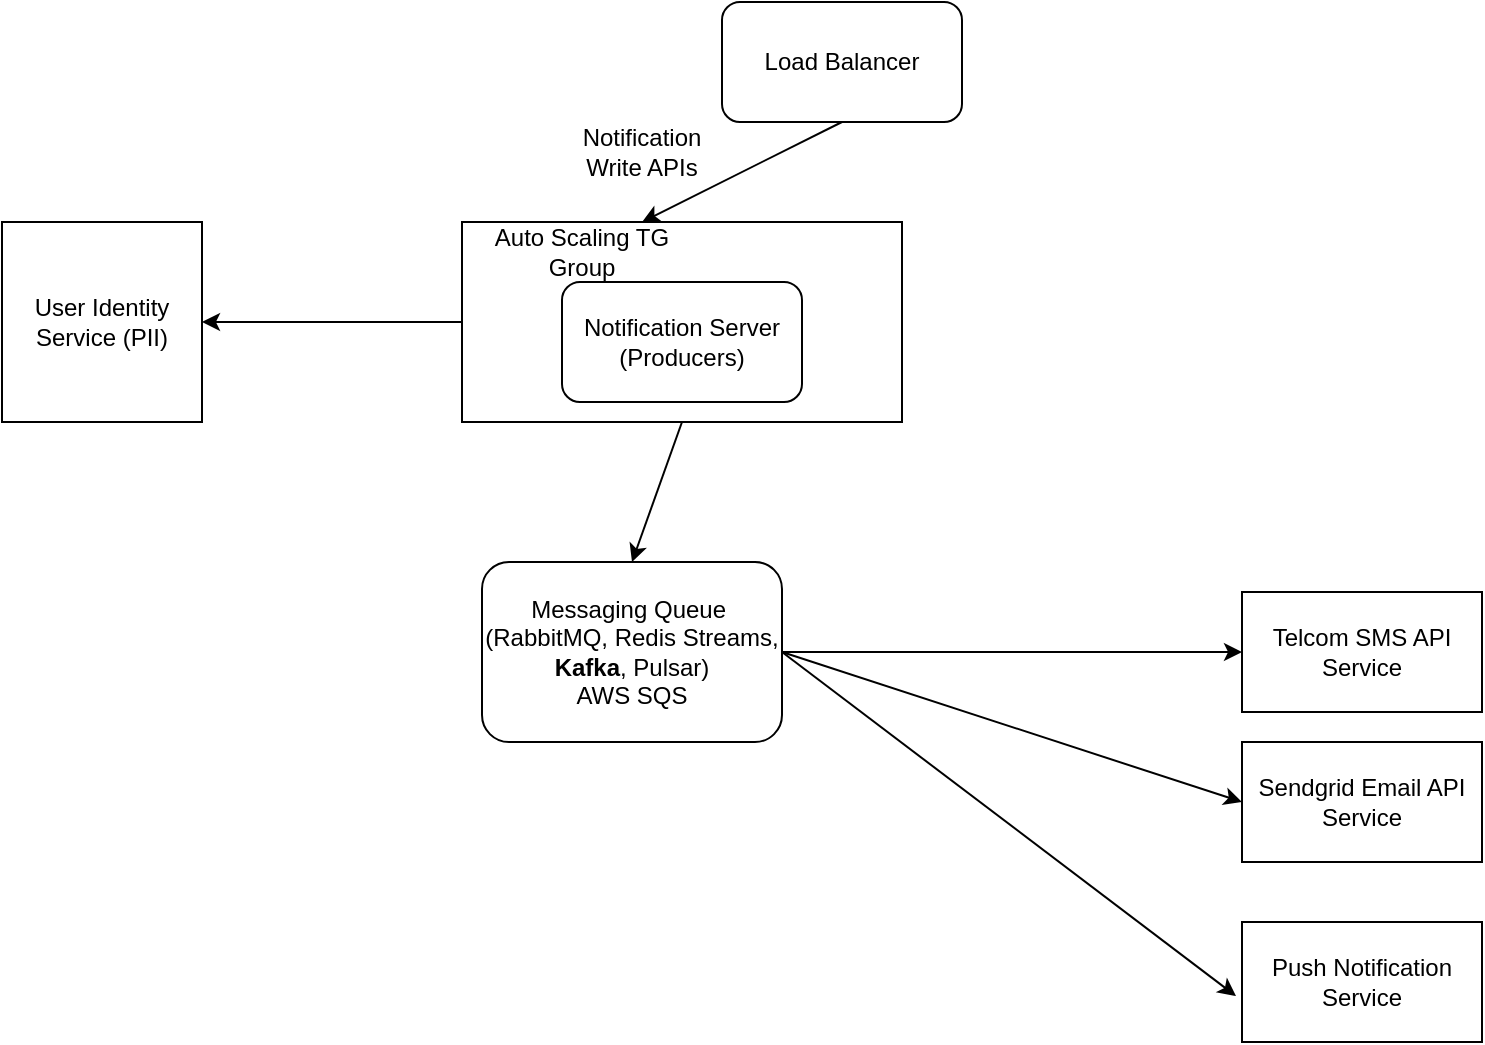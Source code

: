 <mxfile version="15.7.3" type="github">
  <diagram id="s9_dTgc7p5rhCksrBfY1" name="Page-1">
    <mxGraphModel dx="946" dy="503" grid="1" gridSize="10" guides="1" tooltips="1" connect="1" arrows="1" fold="1" page="1" pageScale="1" pageWidth="850" pageHeight="1100" math="0" shadow="0">
      <root>
        <mxCell id="0" />
        <mxCell id="1" parent="0" />
        <mxCell id="-2GKroH-sKb8QGA59u33-1" value="Load Balancer" style="rounded=1;whiteSpace=wrap;html=1;" vertex="1" parent="1">
          <mxGeometry x="450" y="140" width="120" height="60" as="geometry" />
        </mxCell>
        <mxCell id="-2GKroH-sKb8QGA59u33-2" value="" style="rounded=0;whiteSpace=wrap;html=1;" vertex="1" parent="1">
          <mxGeometry x="320" y="250" width="220" height="100" as="geometry" />
        </mxCell>
        <mxCell id="-2GKroH-sKb8QGA59u33-3" value="Auto Scaling TG Group" style="text;html=1;strokeColor=none;fillColor=none;align=center;verticalAlign=middle;whiteSpace=wrap;rounded=0;" vertex="1" parent="1">
          <mxGeometry x="320" y="250" width="120" height="30" as="geometry" />
        </mxCell>
        <mxCell id="-2GKroH-sKb8QGA59u33-4" value="Notification Server (Producers)" style="rounded=1;whiteSpace=wrap;html=1;" vertex="1" parent="1">
          <mxGeometry x="370" y="280" width="120" height="60" as="geometry" />
        </mxCell>
        <mxCell id="-2GKroH-sKb8QGA59u33-5" value="Messaging Queue&amp;nbsp;&lt;br&gt;(RabbitMQ, Redis Streams, &lt;b&gt;Kafka&lt;/b&gt;, Pulsar)&lt;br&gt;AWS SQS" style="rounded=1;whiteSpace=wrap;html=1;" vertex="1" parent="1">
          <mxGeometry x="330" y="420" width="150" height="90" as="geometry" />
        </mxCell>
        <mxCell id="-2GKroH-sKb8QGA59u33-11" value="" style="endArrow=classic;html=1;rounded=0;exitX=0.5;exitY=1;exitDx=0;exitDy=0;entryX=0.75;entryY=0;entryDx=0;entryDy=0;" edge="1" parent="1" source="-2GKroH-sKb8QGA59u33-1" target="-2GKroH-sKb8QGA59u33-3">
          <mxGeometry width="50" height="50" relative="1" as="geometry">
            <mxPoint x="380" y="180" as="sourcePoint" />
            <mxPoint x="610" y="290" as="targetPoint" />
          </mxGeometry>
        </mxCell>
        <mxCell id="-2GKroH-sKb8QGA59u33-12" value="Notification Write APIs" style="text;html=1;strokeColor=none;fillColor=none;align=center;verticalAlign=middle;whiteSpace=wrap;rounded=0;" vertex="1" parent="1">
          <mxGeometry x="380" y="200" width="60" height="30" as="geometry" />
        </mxCell>
        <mxCell id="-2GKroH-sKb8QGA59u33-13" value="" style="endArrow=classic;html=1;rounded=0;exitX=0.5;exitY=1;exitDx=0;exitDy=0;entryX=0.5;entryY=0;entryDx=0;entryDy=0;" edge="1" parent="1" source="-2GKroH-sKb8QGA59u33-2" target="-2GKroH-sKb8QGA59u33-5">
          <mxGeometry width="50" height="50" relative="1" as="geometry">
            <mxPoint x="560" y="340" as="sourcePoint" />
            <mxPoint x="610" y="290" as="targetPoint" />
          </mxGeometry>
        </mxCell>
        <mxCell id="-2GKroH-sKb8QGA59u33-18" value="Telcom SMS API Service" style="rounded=0;whiteSpace=wrap;html=1;" vertex="1" parent="1">
          <mxGeometry x="710" y="435" width="120" height="60" as="geometry" />
        </mxCell>
        <mxCell id="-2GKroH-sKb8QGA59u33-19" value="" style="endArrow=classic;html=1;rounded=0;exitX=1;exitY=0.5;exitDx=0;exitDy=0;entryX=0;entryY=0.5;entryDx=0;entryDy=0;" edge="1" parent="1" source="-2GKroH-sKb8QGA59u33-5" target="-2GKroH-sKb8QGA59u33-18">
          <mxGeometry width="50" height="50" relative="1" as="geometry">
            <mxPoint x="645" y="350" as="sourcePoint" />
            <mxPoint x="670" y="300" as="targetPoint" />
          </mxGeometry>
        </mxCell>
        <mxCell id="-2GKroH-sKb8QGA59u33-21" value="Sendgrid Email API Service" style="rounded=0;whiteSpace=wrap;html=1;" vertex="1" parent="1">
          <mxGeometry x="710" y="510" width="120" height="60" as="geometry" />
        </mxCell>
        <mxCell id="-2GKroH-sKb8QGA59u33-22" value="" style="endArrow=classic;html=1;rounded=0;exitX=1;exitY=0.5;exitDx=0;exitDy=0;entryX=0;entryY=0.5;entryDx=0;entryDy=0;" edge="1" parent="1" source="-2GKroH-sKb8QGA59u33-5" target="-2GKroH-sKb8QGA59u33-21">
          <mxGeometry width="50" height="50" relative="1" as="geometry">
            <mxPoint x="645" y="350" as="sourcePoint" />
            <mxPoint x="670" y="330" as="targetPoint" />
          </mxGeometry>
        </mxCell>
        <mxCell id="-2GKroH-sKb8QGA59u33-23" value="Push Notification Service" style="rounded=0;whiteSpace=wrap;html=1;" vertex="1" parent="1">
          <mxGeometry x="710" y="600" width="120" height="60" as="geometry" />
        </mxCell>
        <mxCell id="-2GKroH-sKb8QGA59u33-24" value="" style="endArrow=classic;html=1;rounded=0;entryX=-0.025;entryY=0.617;entryDx=0;entryDy=0;entryPerimeter=0;" edge="1" parent="1" target="-2GKroH-sKb8QGA59u33-23">
          <mxGeometry width="50" height="50" relative="1" as="geometry">
            <mxPoint x="480" y="465" as="sourcePoint" />
            <mxPoint x="710" y="450" as="targetPoint" />
          </mxGeometry>
        </mxCell>
        <mxCell id="-2GKroH-sKb8QGA59u33-32" value="User Identity Service (PII)" style="whiteSpace=wrap;html=1;aspect=fixed;" vertex="1" parent="1">
          <mxGeometry x="90" y="250" width="100" height="100" as="geometry" />
        </mxCell>
        <mxCell id="-2GKroH-sKb8QGA59u33-33" value="" style="endArrow=classic;html=1;rounded=0;exitX=0;exitY=0.5;exitDx=0;exitDy=0;entryX=1;entryY=0.5;entryDx=0;entryDy=0;" edge="1" parent="1" source="-2GKroH-sKb8QGA59u33-2" target="-2GKroH-sKb8QGA59u33-32">
          <mxGeometry width="50" height="50" relative="1" as="geometry">
            <mxPoint x="520" y="400" as="sourcePoint" />
            <mxPoint x="570" y="350" as="targetPoint" />
          </mxGeometry>
        </mxCell>
      </root>
    </mxGraphModel>
  </diagram>
</mxfile>
